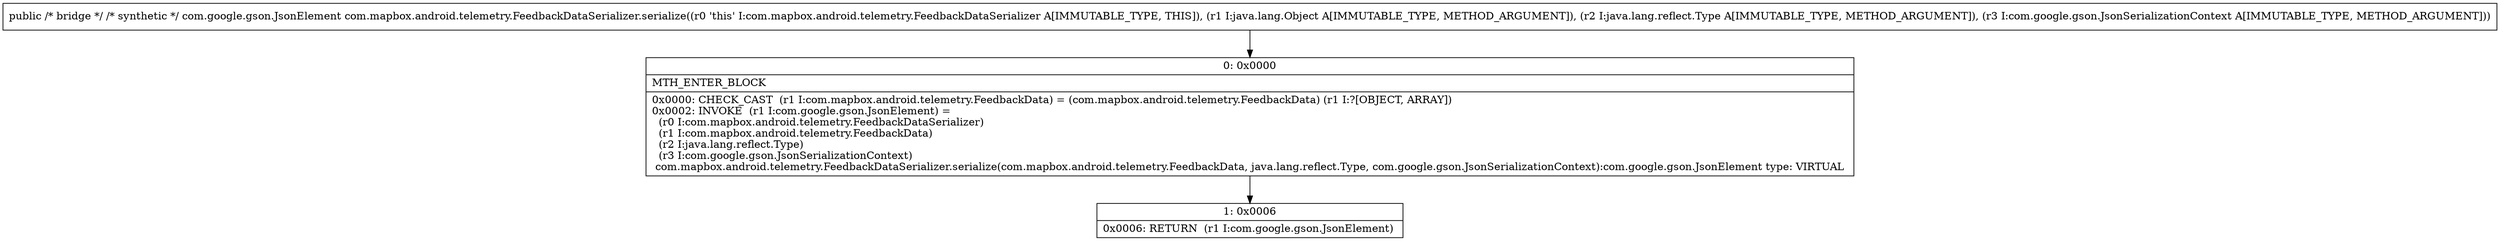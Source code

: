 digraph "CFG forcom.mapbox.android.telemetry.FeedbackDataSerializer.serialize(Ljava\/lang\/Object;Ljava\/lang\/reflect\/Type;Lcom\/google\/gson\/JsonSerializationContext;)Lcom\/google\/gson\/JsonElement;" {
Node_0 [shape=record,label="{0\:\ 0x0000|MTH_ENTER_BLOCK\l|0x0000: CHECK_CAST  (r1 I:com.mapbox.android.telemetry.FeedbackData) = (com.mapbox.android.telemetry.FeedbackData) (r1 I:?[OBJECT, ARRAY]) \l0x0002: INVOKE  (r1 I:com.google.gson.JsonElement) = \l  (r0 I:com.mapbox.android.telemetry.FeedbackDataSerializer)\l  (r1 I:com.mapbox.android.telemetry.FeedbackData)\l  (r2 I:java.lang.reflect.Type)\l  (r3 I:com.google.gson.JsonSerializationContext)\l com.mapbox.android.telemetry.FeedbackDataSerializer.serialize(com.mapbox.android.telemetry.FeedbackData, java.lang.reflect.Type, com.google.gson.JsonSerializationContext):com.google.gson.JsonElement type: VIRTUAL \l}"];
Node_1 [shape=record,label="{1\:\ 0x0006|0x0006: RETURN  (r1 I:com.google.gson.JsonElement) \l}"];
MethodNode[shape=record,label="{public \/* bridge *\/ \/* synthetic *\/ com.google.gson.JsonElement com.mapbox.android.telemetry.FeedbackDataSerializer.serialize((r0 'this' I:com.mapbox.android.telemetry.FeedbackDataSerializer A[IMMUTABLE_TYPE, THIS]), (r1 I:java.lang.Object A[IMMUTABLE_TYPE, METHOD_ARGUMENT]), (r2 I:java.lang.reflect.Type A[IMMUTABLE_TYPE, METHOD_ARGUMENT]), (r3 I:com.google.gson.JsonSerializationContext A[IMMUTABLE_TYPE, METHOD_ARGUMENT])) }"];
MethodNode -> Node_0;
Node_0 -> Node_1;
}

